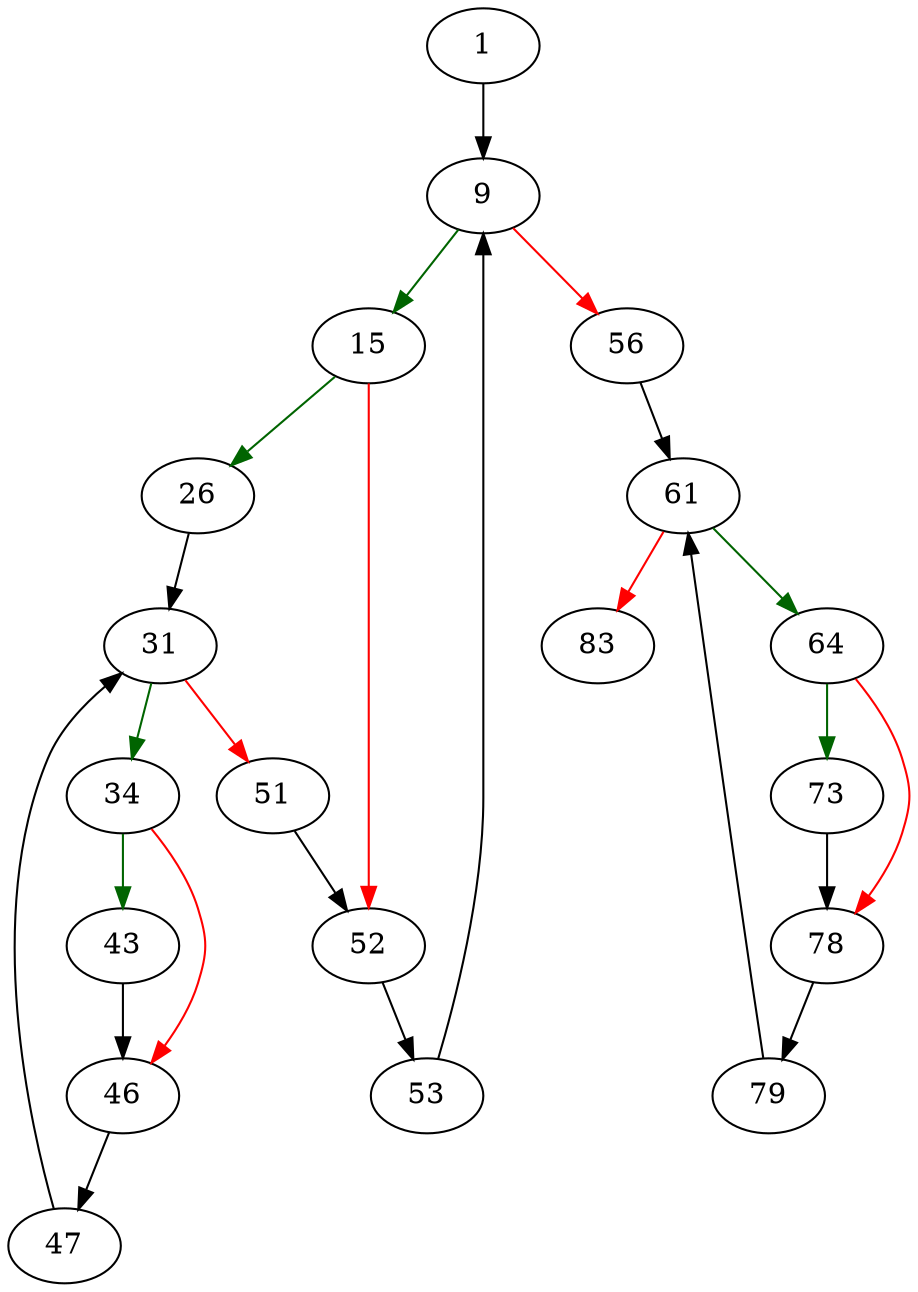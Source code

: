 strict digraph "disconnectAllVtab" {
	// Node definitions.
	1 [entry=true];
	9;
	15;
	56;
	26;
	52;
	31;
	34;
	51;
	43;
	46;
	47;
	53;
	61;
	64;
	83;
	73;
	78;
	79;

	// Edge definitions.
	1 -> 9;
	9 -> 15 [
		color=darkgreen
		cond=true
	];
	9 -> 56 [
		color=red
		cond=false
	];
	15 -> 26 [
		color=darkgreen
		cond=true
	];
	15 -> 52 [
		color=red
		cond=false
	];
	56 -> 61;
	26 -> 31;
	52 -> 53;
	31 -> 34 [
		color=darkgreen
		cond=true
	];
	31 -> 51 [
		color=red
		cond=false
	];
	34 -> 43 [
		color=darkgreen
		cond=true
	];
	34 -> 46 [
		color=red
		cond=false
	];
	51 -> 52;
	43 -> 46;
	46 -> 47;
	47 -> 31;
	53 -> 9;
	61 -> 64 [
		color=darkgreen
		cond=true
	];
	61 -> 83 [
		color=red
		cond=false
	];
	64 -> 73 [
		color=darkgreen
		cond=true
	];
	64 -> 78 [
		color=red
		cond=false
	];
	73 -> 78;
	78 -> 79;
	79 -> 61;
}
